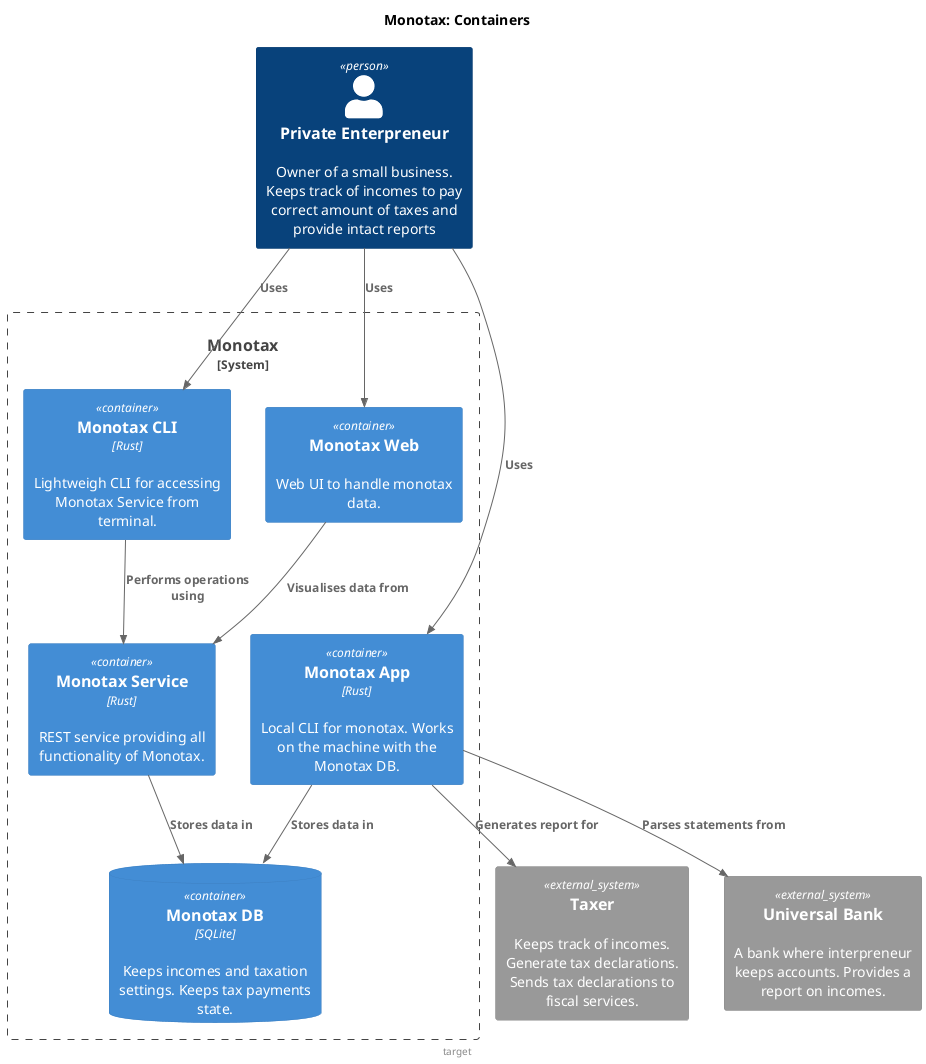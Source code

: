 @startuml containers-target
title Monotax: Containers
footer target
!include <C4/C4_Container>

Person(enterpreneur, "Private Enterpreneur", "Owner of a small business. Keeps track of incomes to pay correct amount of taxes and provide intact reports")

System_Boundary(monotax, "Monotax") {
    Container(monotax_cli, "Monotax CLI", "Rust", "Lightweigh CLI for accessing Monotax Service from terminal.")
    Container(monotax_web, "Monotax Web", "", "Web UI to handle monotax data.")
    Container(monotax_app, "Monotax App", "Rust", "Local CLI for monotax. Works on the machine with the Monotax DB.")
    Container(monotax_service, "Monotax Service", "Rust", "REST service providing all functionality of Monotax.")
    ContainerDb(monotax_db, "Monotax DB", "SQLite", "Keeps incomes and taxation settings. Keeps tax payments state.")

    Rel(monotax_app, monotax_db, "Stores data in")
    Rel(monotax_service, monotax_db, "Stores data in")
    Rel(monotax_cli, monotax_service, "Performs operations using")
    Rel(monotax_web, monotax_service, "Visualises data from")
}

System_Ext(taxer, "Taxer", "Keeps track of incomes. Generate tax declarations. Sends tax declarations to fiscal services.")
System_Ext(universalbank, "Universal Bank", "A bank where interpreneur keeps accounts. Provides a report on incomes.")

Rel(monotax_app, taxer, "Generates report for")
Rel(monotax_app, universalbank, "Parses statements from")

Rel(enterpreneur, monotax_cli, "Uses")
Rel(enterpreneur, monotax_web, "Uses")
Rel(enterpreneur, monotax_app, "Uses")

@enduml
